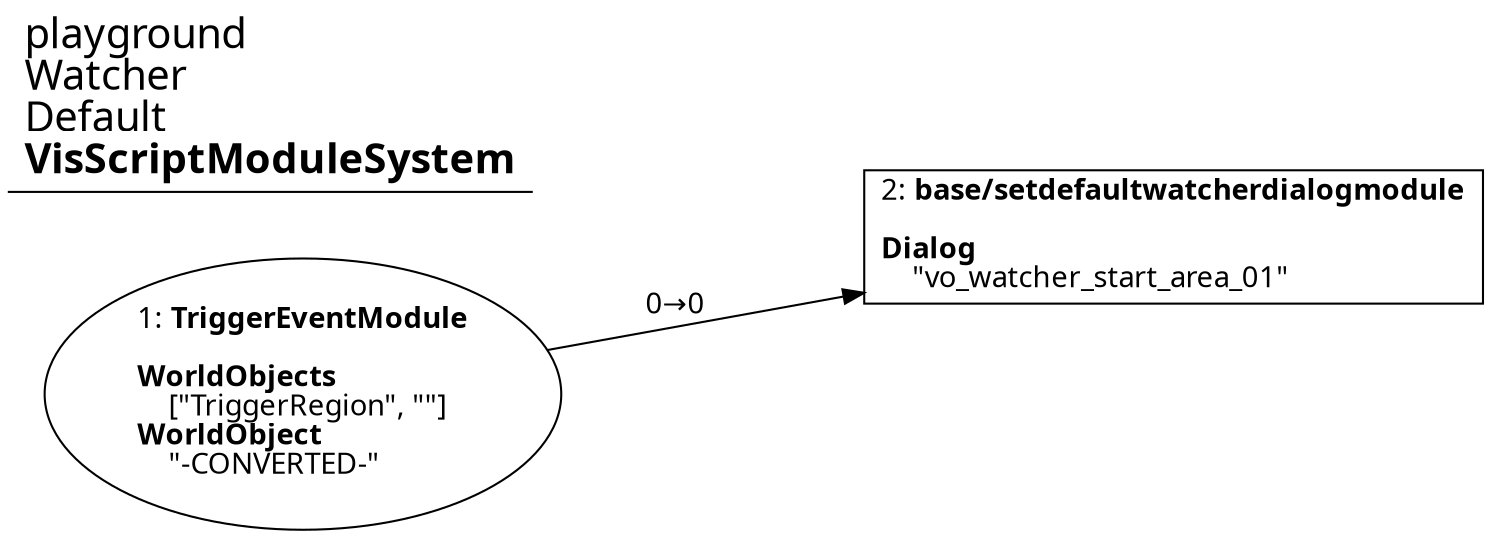 digraph {
    layout = fdp;
    overlap = prism;
    sep = "+16";
    splines = spline;

    node [ shape = box ];

    graph [ fontname = "Segoe UI" ];
    node [ fontname = "Segoe UI" ];
    edge [ fontname = "Segoe UI" ];

    1 [ label = <1: <b>TriggerEventModule</b><br/><br/><b>WorldObjects</b><br align="left"/>    [&quot;TriggerRegion&quot;, &quot;&quot;]<br align="left"/><b>WorldObject</b><br align="left"/>    &quot;-CONVERTED-&quot;<br align="left"/>> ];
    1 [ shape = oval ]
    1 [ pos = "0.31100002,-0.057000004!" ];
    1 -> 2 [ label = "0→0" ];

    2 [ label = <2: <b>base/setdefaultwatcherdialogmodule</b><br/><br/><b>Dialog</b><br align="left"/>    &quot;vo_watcher_start_area_01&quot;<br align="left"/>> ];
    2 [ pos = "0.614,-0.049000002!" ];

    title [ pos = "0.31,-0.048!" ];
    title [ shape = underline ];
    title [ label = <<font point-size="20">playground<br align="left"/>Watcher<br align="left"/>Default<br align="left"/><b>VisScriptModuleSystem</b><br align="left"/></font>> ];
}
